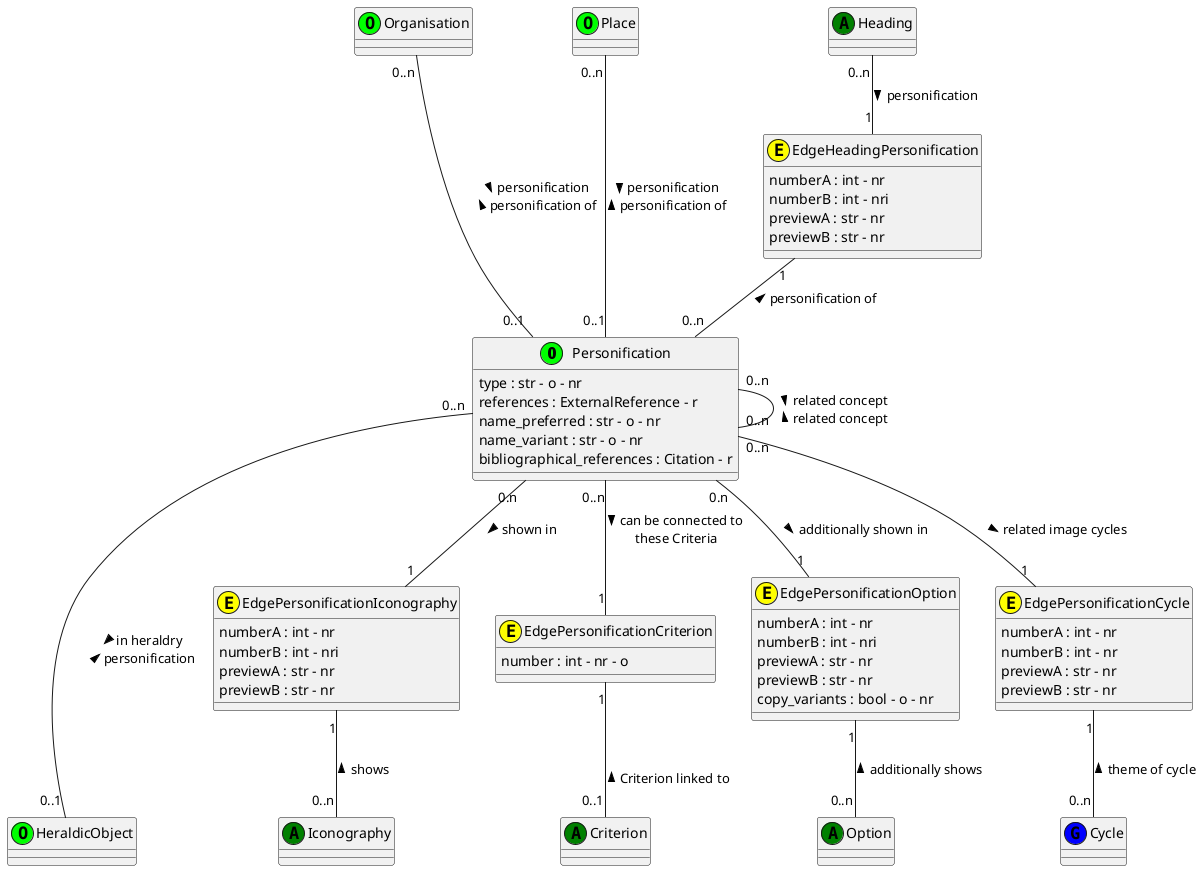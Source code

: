 @startuml Personification 
class Personification <<(O,lime)>>
Personification : type : str - o - nr
Personification : references : ExternalReference - r
Personification : name_preferred : str - o - nr
Personification : name_variant : str - o - nr
Personification : bibliographical_references : Citation - r

class Heading <<(A,green)>>

class Organisation <<(O,lime)>>

class Place <<(O,lime)>>

class Iconography <<(A,green)>>

class Criterion <<(A,green)>>

class Option  <<(A,green)>>

class Cycle <<(G,blue)>>

class HeraldicObject <<(O,lime)>>

class EdgeHeadingPersonification  <<(E,yellow)>>
EdgeHeadingPersonification : numberA : int - nr
EdgeHeadingPersonification : numberB : int - nri
EdgeHeadingPersonification : previewA : str - nr
EdgeHeadingPersonification : previewB : str - nr

class EdgePersonificationIconography <<(E,yellow)>>
EdgePersonificationIconography : numberA : int - nr
EdgePersonificationIconography : numberB : int - nri
EdgePersonificationIconography : previewA : str - nr
EdgePersonificationIconography : previewB : str - nr

class EdgePersonificationCriterion <<(E,yellow)>>
EdgePersonificationCriterion : number : int - nr - o 

class EdgePersonificationOption <<(E,yellow)>>
EdgePersonificationOption : numberA : int - nr
EdgePersonificationOption : numberB : int - nri
EdgePersonificationOption : previewA : str - nr
EdgePersonificationOption : previewB : str - nr
EdgePersonificationOption : copy_variants : bool - o - nr

class EdgePersonificationCycle <<(E,yellow)>>
EdgePersonificationCycle : numberA : int - nr
EdgePersonificationCycle : numberB : int - nr
EdgePersonificationCycle : previewA : str - nr
EdgePersonificationCycle : previewB : str - nr


Heading "0..n" -- "1" EdgeHeadingPersonification : > personification
EdgeHeadingPersonification "1" -- "0..n" Personification :  personification of <

Organisation "0..n" --- "0..1" Personification: > personification \n personification of <

Place "0..n" --- "0..1" Personification: > personification \n personification of <

Personification "0..n" -- "0..n" Personification : > related concept \n related concept <

Personification "0.n" -- "1" EdgePersonificationIconography : shown in >
EdgePersonificationIconography "1" -- "0..n" Iconography : shows <

Personification "0..n" -- "1" EdgePersonificationCriterion : > can be connected to \n these Criteria 
EdgePersonificationCriterion "1" -- "0..1" Criterion : \n Criterion linked to <

Personification "0.n" -- "1" EdgePersonificationOption : additionally shown in >
EdgePersonificationOption "1" -- "0..n" Option : additionally shows <

Personification "0..n" -- "1" EdgePersonificationCycle : related image cycles >
EdgePersonificationCycle "1" -- "0..n" Cycle : theme of cycle <

Personification "0..n" --- "0..1" HeraldicObject : > in heraldry \n personification <



@enduml